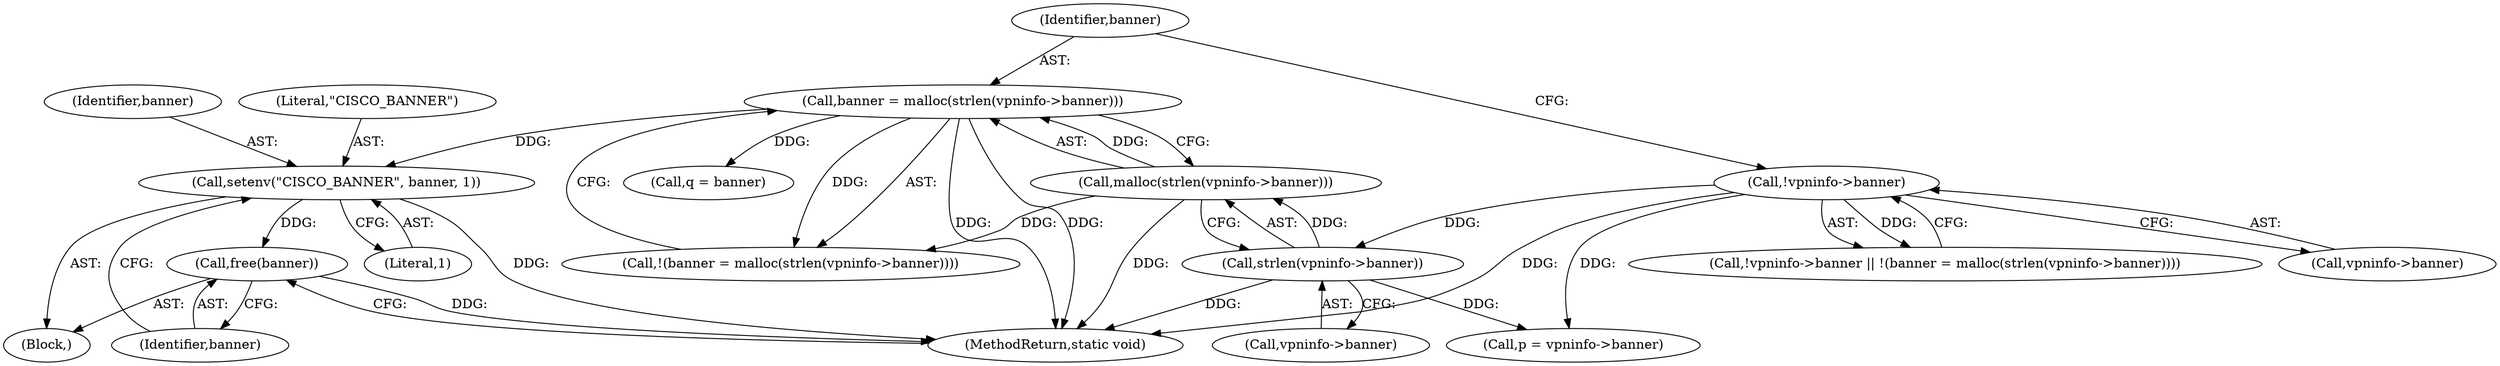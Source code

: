 digraph "1_infradead_14cae65318d3ef1f7d449e463b72b6934e82f1c2@API" {
"1000183" [label="(Call,setenv(\"CISCO_BANNER\", banner, 1))"];
"1000113" [label="(Call,banner = malloc(strlen(vpninfo->banner)))"];
"1000115" [label="(Call,malloc(strlen(vpninfo->banner)))"];
"1000116" [label="(Call,strlen(vpninfo->banner))"];
"1000108" [label="(Call,!vpninfo->banner)"];
"1000187" [label="(Call,free(banner))"];
"1000115" [label="(Call,malloc(strlen(vpninfo->banner)))"];
"1000183" [label="(Call,setenv(\"CISCO_BANNER\", banner, 1))"];
"1000129" [label="(Call,q = banner)"];
"1000124" [label="(Call,p = vpninfo->banner)"];
"1000188" [label="(Identifier,banner)"];
"1000114" [label="(Identifier,banner)"];
"1000117" [label="(Call,vpninfo->banner)"];
"1000107" [label="(Call,!vpninfo->banner || !(banner = malloc(strlen(vpninfo->banner))))"];
"1000187" [label="(Call,free(banner))"];
"1000109" [label="(Call,vpninfo->banner)"];
"1000189" [label="(MethodReturn,static void)"];
"1000112" [label="(Call,!(banner = malloc(strlen(vpninfo->banner))))"];
"1000113" [label="(Call,banner = malloc(strlen(vpninfo->banner)))"];
"1000184" [label="(Literal,\"CISCO_BANNER\")"];
"1000185" [label="(Identifier,banner)"];
"1000102" [label="(Block,)"];
"1000186" [label="(Literal,1)"];
"1000108" [label="(Call,!vpninfo->banner)"];
"1000116" [label="(Call,strlen(vpninfo->banner))"];
"1000183" -> "1000102"  [label="AST: "];
"1000183" -> "1000186"  [label="CFG: "];
"1000184" -> "1000183"  [label="AST: "];
"1000185" -> "1000183"  [label="AST: "];
"1000186" -> "1000183"  [label="AST: "];
"1000188" -> "1000183"  [label="CFG: "];
"1000183" -> "1000189"  [label="DDG: "];
"1000113" -> "1000183"  [label="DDG: "];
"1000183" -> "1000187"  [label="DDG: "];
"1000113" -> "1000112"  [label="AST: "];
"1000113" -> "1000115"  [label="CFG: "];
"1000114" -> "1000113"  [label="AST: "];
"1000115" -> "1000113"  [label="AST: "];
"1000112" -> "1000113"  [label="CFG: "];
"1000113" -> "1000189"  [label="DDG: "];
"1000113" -> "1000189"  [label="DDG: "];
"1000113" -> "1000112"  [label="DDG: "];
"1000115" -> "1000113"  [label="DDG: "];
"1000113" -> "1000129"  [label="DDG: "];
"1000115" -> "1000116"  [label="CFG: "];
"1000116" -> "1000115"  [label="AST: "];
"1000115" -> "1000189"  [label="DDG: "];
"1000115" -> "1000112"  [label="DDG: "];
"1000116" -> "1000115"  [label="DDG: "];
"1000116" -> "1000117"  [label="CFG: "];
"1000117" -> "1000116"  [label="AST: "];
"1000116" -> "1000189"  [label="DDG: "];
"1000108" -> "1000116"  [label="DDG: "];
"1000116" -> "1000124"  [label="DDG: "];
"1000108" -> "1000107"  [label="AST: "];
"1000108" -> "1000109"  [label="CFG: "];
"1000109" -> "1000108"  [label="AST: "];
"1000114" -> "1000108"  [label="CFG: "];
"1000107" -> "1000108"  [label="CFG: "];
"1000108" -> "1000189"  [label="DDG: "];
"1000108" -> "1000107"  [label="DDG: "];
"1000108" -> "1000124"  [label="DDG: "];
"1000187" -> "1000102"  [label="AST: "];
"1000187" -> "1000188"  [label="CFG: "];
"1000188" -> "1000187"  [label="AST: "];
"1000189" -> "1000187"  [label="CFG: "];
"1000187" -> "1000189"  [label="DDG: "];
}
